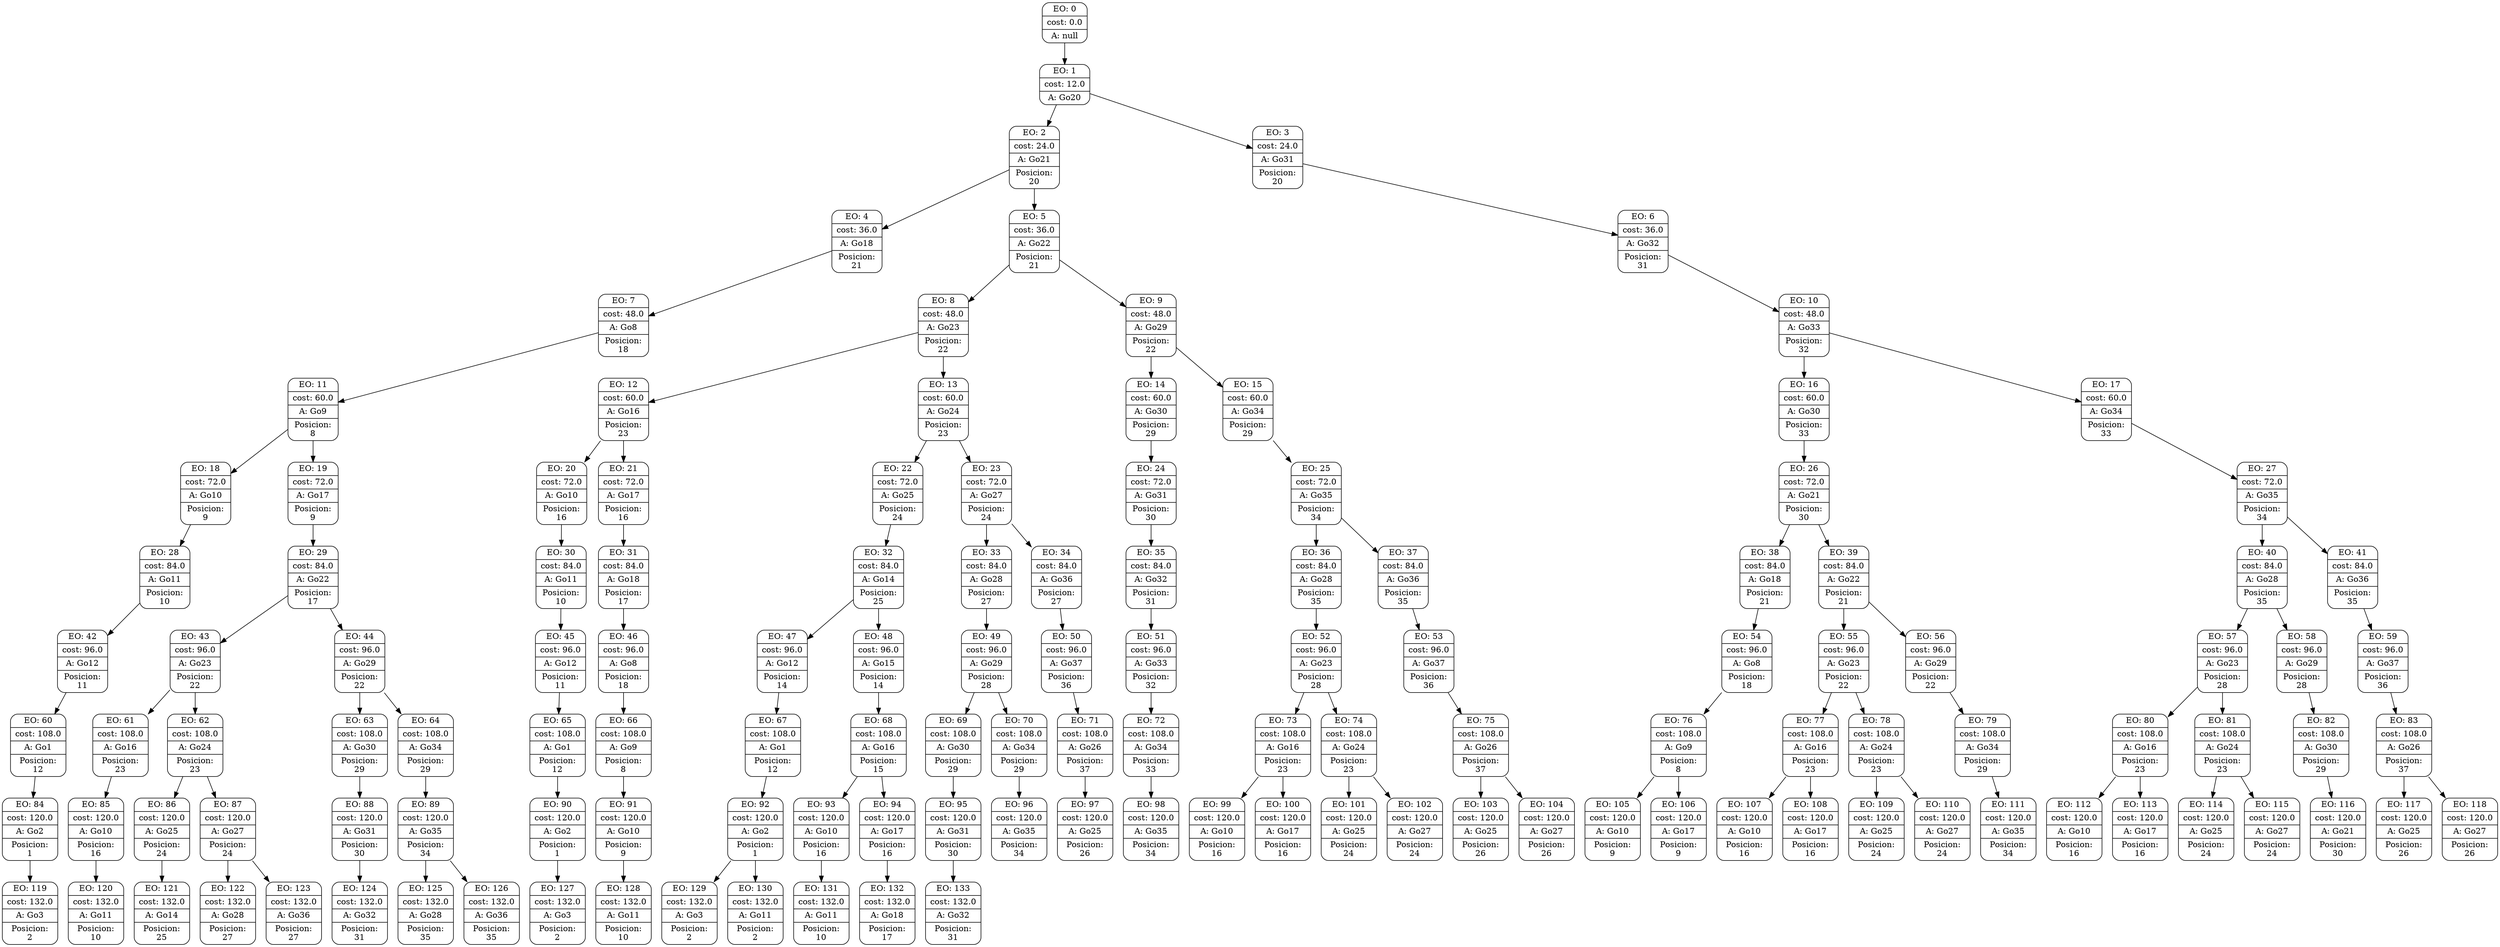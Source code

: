 digraph g {
node [shape = Mrecord];
nodo0[label="{EO: 0|cost: 0.0|A: null}"]
nodo1[label="{EO: 1|cost: 12.0|A: Go20}"]
nodo2[label="{EO: 2|cost: 24.0|A: Go21|Posicion:\n20}"]
nodo4[label="{EO: 4|cost: 36.0|A: Go18|Posicion:\n21}"]
nodo7[label="{EO: 7|cost: 48.0|A: Go8|Posicion:\n18}"]
nodo11[label="{EO: 11|cost: 60.0|A: Go9|Posicion:\n8}"]
nodo18[label="{EO: 18|cost: 72.0|A: Go10|Posicion:\n9}"]
nodo28[label="{EO: 28|cost: 84.0|A: Go11|Posicion:\n10}"]
nodo42[label="{EO: 42|cost: 96.0|A: Go12|Posicion:\n11}"]
nodo60[label="{EO: 60|cost: 108.0|A: Go1|Posicion:\n12}"]
nodo84[label="{EO: 84|cost: 120.0|A: Go2|Posicion:\n1}"]
nodo119[label="{EO: 119|cost: 132.0|A: Go3|Posicion:\n2}"]

nodo84 -> nodo119;

nodo60 -> nodo84;

nodo42 -> nodo60;

nodo28 -> nodo42;

nodo18 -> nodo28;

nodo11 -> nodo18;
nodo19[label="{EO: 19|cost: 72.0|A: Go17|Posicion:\n9}"]
nodo29[label="{EO: 29|cost: 84.0|A: Go22|Posicion:\n17}"]
nodo43[label="{EO: 43|cost: 96.0|A: Go23|Posicion:\n22}"]
nodo61[label="{EO: 61|cost: 108.0|A: Go16|Posicion:\n23}"]
nodo85[label="{EO: 85|cost: 120.0|A: Go10|Posicion:\n16}"]
nodo120[label="{EO: 120|cost: 132.0|A: Go11|Posicion:\n10}"]

nodo85 -> nodo120;

nodo61 -> nodo85;

nodo43 -> nodo61;
nodo62[label="{EO: 62|cost: 108.0|A: Go24|Posicion:\n23}"]
nodo86[label="{EO: 86|cost: 120.0|A: Go25|Posicion:\n24}"]
nodo121[label="{EO: 121|cost: 132.0|A: Go14|Posicion:\n25}"]

nodo86 -> nodo121;

nodo62 -> nodo86;
nodo87[label="{EO: 87|cost: 120.0|A: Go27|Posicion:\n24}"]
nodo122[label="{EO: 122|cost: 132.0|A: Go28|Posicion:\n27}"]

nodo87 -> nodo122;
nodo123[label="{EO: 123|cost: 132.0|A: Go36|Posicion:\n27}"]

nodo87 -> nodo123;

nodo62 -> nodo87;

nodo43 -> nodo62;

nodo29 -> nodo43;
nodo44[label="{EO: 44|cost: 96.0|A: Go29|Posicion:\n22}"]
nodo63[label="{EO: 63|cost: 108.0|A: Go30|Posicion:\n29}"]
nodo88[label="{EO: 88|cost: 120.0|A: Go31|Posicion:\n30}"]
nodo124[label="{EO: 124|cost: 132.0|A: Go32|Posicion:\n31}"]

nodo88 -> nodo124;

nodo63 -> nodo88;

nodo44 -> nodo63;
nodo64[label="{EO: 64|cost: 108.0|A: Go34|Posicion:\n29}"]
nodo89[label="{EO: 89|cost: 120.0|A: Go35|Posicion:\n34}"]
nodo125[label="{EO: 125|cost: 132.0|A: Go28|Posicion:\n35}"]

nodo89 -> nodo125;
nodo126[label="{EO: 126|cost: 132.0|A: Go36|Posicion:\n35}"]

nodo89 -> nodo126;

nodo64 -> nodo89;

nodo44 -> nodo64;

nodo29 -> nodo44;

nodo19 -> nodo29;

nodo11 -> nodo19;

nodo7 -> nodo11;

nodo4 -> nodo7;

nodo2 -> nodo4;
nodo5[label="{EO: 5|cost: 36.0|A: Go22|Posicion:\n21}"]
nodo8[label="{EO: 8|cost: 48.0|A: Go23|Posicion:\n22}"]
nodo12[label="{EO: 12|cost: 60.0|A: Go16|Posicion:\n23}"]
nodo20[label="{EO: 20|cost: 72.0|A: Go10|Posicion:\n16}"]
nodo30[label="{EO: 30|cost: 84.0|A: Go11|Posicion:\n10}"]
nodo45[label="{EO: 45|cost: 96.0|A: Go12|Posicion:\n11}"]
nodo65[label="{EO: 65|cost: 108.0|A: Go1|Posicion:\n12}"]
nodo90[label="{EO: 90|cost: 120.0|A: Go2|Posicion:\n1}"]
nodo127[label="{EO: 127|cost: 132.0|A: Go3|Posicion:\n2}"]

nodo90 -> nodo127;

nodo65 -> nodo90;

nodo45 -> nodo65;

nodo30 -> nodo45;

nodo20 -> nodo30;

nodo12 -> nodo20;
nodo21[label="{EO: 21|cost: 72.0|A: Go17|Posicion:\n16}"]
nodo31[label="{EO: 31|cost: 84.0|A: Go18|Posicion:\n17}"]
nodo46[label="{EO: 46|cost: 96.0|A: Go8|Posicion:\n18}"]
nodo66[label="{EO: 66|cost: 108.0|A: Go9|Posicion:\n8}"]
nodo91[label="{EO: 91|cost: 120.0|A: Go10|Posicion:\n9}"]
nodo128[label="{EO: 128|cost: 132.0|A: Go11|Posicion:\n10}"]

nodo91 -> nodo128;

nodo66 -> nodo91;

nodo46 -> nodo66;

nodo31 -> nodo46;

nodo21 -> nodo31;

nodo12 -> nodo21;

nodo8 -> nodo12;
nodo13[label="{EO: 13|cost: 60.0|A: Go24|Posicion:\n23}"]
nodo22[label="{EO: 22|cost: 72.0|A: Go25|Posicion:\n24}"]
nodo32[label="{EO: 32|cost: 84.0|A: Go14|Posicion:\n25}"]
nodo47[label="{EO: 47|cost: 96.0|A: Go12|Posicion:\n14}"]
nodo67[label="{EO: 67|cost: 108.0|A: Go1|Posicion:\n12}"]
nodo92[label="{EO: 92|cost: 120.0|A: Go2|Posicion:\n1}"]
nodo129[label="{EO: 129|cost: 132.0|A: Go3|Posicion:\n2}"]

nodo92 -> nodo129;
nodo130[label="{EO: 130|cost: 132.0|A: Go11|Posicion:\n2}"]

nodo92 -> nodo130;

nodo67 -> nodo92;

nodo47 -> nodo67;

nodo32 -> nodo47;
nodo48[label="{EO: 48|cost: 96.0|A: Go15|Posicion:\n14}"]
nodo68[label="{EO: 68|cost: 108.0|A: Go16|Posicion:\n15}"]
nodo93[label="{EO: 93|cost: 120.0|A: Go10|Posicion:\n16}"]
nodo131[label="{EO: 131|cost: 132.0|A: Go11|Posicion:\n10}"]

nodo93 -> nodo131;

nodo68 -> nodo93;
nodo94[label="{EO: 94|cost: 120.0|A: Go17|Posicion:\n16}"]
nodo132[label="{EO: 132|cost: 132.0|A: Go18|Posicion:\n17}"]

nodo94 -> nodo132;

nodo68 -> nodo94;

nodo48 -> nodo68;

nodo32 -> nodo48;

nodo22 -> nodo32;

nodo13 -> nodo22;
nodo23[label="{EO: 23|cost: 72.0|A: Go27|Posicion:\n24}"]
nodo33[label="{EO: 33|cost: 84.0|A: Go28|Posicion:\n27}"]
nodo49[label="{EO: 49|cost: 96.0|A: Go29|Posicion:\n28}"]
nodo69[label="{EO: 69|cost: 108.0|A: Go30|Posicion:\n29}"]
nodo95[label="{EO: 95|cost: 120.0|A: Go31|Posicion:\n30}"]
nodo133[label="{EO: 133|cost: 132.0|A: Go32|Posicion:\n31}"]

nodo95 -> nodo133;

nodo69 -> nodo95;

nodo49 -> nodo69;
nodo70[label="{EO: 70|cost: 108.0|A: Go34|Posicion:\n29}"]
nodo96[label="{EO: 96|cost: 120.0|A: Go35|Posicion:\n34}"]

nodo70 -> nodo96;

nodo49 -> nodo70;

nodo33 -> nodo49;

nodo23 -> nodo33;
nodo34[label="{EO: 34|cost: 84.0|A: Go36|Posicion:\n27}"]
nodo50[label="{EO: 50|cost: 96.0|A: Go37|Posicion:\n36}"]
nodo71[label="{EO: 71|cost: 108.0|A: Go26|Posicion:\n37}"]
nodo97[label="{EO: 97|cost: 120.0|A: Go25|Posicion:\n26}"]

nodo71 -> nodo97;

nodo50 -> nodo71;

nodo34 -> nodo50;

nodo23 -> nodo34;

nodo13 -> nodo23;

nodo8 -> nodo13;

nodo5 -> nodo8;
nodo9[label="{EO: 9|cost: 48.0|A: Go29|Posicion:\n22}"]
nodo14[label="{EO: 14|cost: 60.0|A: Go30|Posicion:\n29}"]
nodo24[label="{EO: 24|cost: 72.0|A: Go31|Posicion:\n30}"]
nodo35[label="{EO: 35|cost: 84.0|A: Go32|Posicion:\n31}"]
nodo51[label="{EO: 51|cost: 96.0|A: Go33|Posicion:\n32}"]
nodo72[label="{EO: 72|cost: 108.0|A: Go34|Posicion:\n33}"]
nodo98[label="{EO: 98|cost: 120.0|A: Go35|Posicion:\n34}"]

nodo72 -> nodo98;

nodo51 -> nodo72;

nodo35 -> nodo51;

nodo24 -> nodo35;

nodo14 -> nodo24;

nodo9 -> nodo14;
nodo15[label="{EO: 15|cost: 60.0|A: Go34|Posicion:\n29}"]
nodo25[label="{EO: 25|cost: 72.0|A: Go35|Posicion:\n34}"]
nodo36[label="{EO: 36|cost: 84.0|A: Go28|Posicion:\n35}"]
nodo52[label="{EO: 52|cost: 96.0|A: Go23|Posicion:\n28}"]
nodo73[label="{EO: 73|cost: 108.0|A: Go16|Posicion:\n23}"]
nodo99[label="{EO: 99|cost: 120.0|A: Go10|Posicion:\n16}"]

nodo73 -> nodo99;
nodo100[label="{EO: 100|cost: 120.0|A: Go17|Posicion:\n16}"]

nodo73 -> nodo100;

nodo52 -> nodo73;
nodo74[label="{EO: 74|cost: 108.0|A: Go24|Posicion:\n23}"]
nodo101[label="{EO: 101|cost: 120.0|A: Go25|Posicion:\n24}"]

nodo74 -> nodo101;
nodo102[label="{EO: 102|cost: 120.0|A: Go27|Posicion:\n24}"]

nodo74 -> nodo102;

nodo52 -> nodo74;

nodo36 -> nodo52;

nodo25 -> nodo36;
nodo37[label="{EO: 37|cost: 84.0|A: Go36|Posicion:\n35}"]
nodo53[label="{EO: 53|cost: 96.0|A: Go37|Posicion:\n36}"]
nodo75[label="{EO: 75|cost: 108.0|A: Go26|Posicion:\n37}"]
nodo103[label="{EO: 103|cost: 120.0|A: Go25|Posicion:\n26}"]

nodo75 -> nodo103;
nodo104[label="{EO: 104|cost: 120.0|A: Go27|Posicion:\n26}"]

nodo75 -> nodo104;

nodo53 -> nodo75;

nodo37 -> nodo53;

nodo25 -> nodo37;

nodo15 -> nodo25;

nodo9 -> nodo15;

nodo5 -> nodo9;

nodo2 -> nodo5;

nodo1 -> nodo2;
nodo3[label="{EO: 3|cost: 24.0|A: Go31|Posicion:\n20}"]
nodo6[label="{EO: 6|cost: 36.0|A: Go32|Posicion:\n31}"]
nodo10[label="{EO: 10|cost: 48.0|A: Go33|Posicion:\n32}"]
nodo16[label="{EO: 16|cost: 60.0|A: Go30|Posicion:\n33}"]
nodo26[label="{EO: 26|cost: 72.0|A: Go21|Posicion:\n30}"]
nodo38[label="{EO: 38|cost: 84.0|A: Go18|Posicion:\n21}"]
nodo54[label="{EO: 54|cost: 96.0|A: Go8|Posicion:\n18}"]
nodo76[label="{EO: 76|cost: 108.0|A: Go9|Posicion:\n8}"]
nodo105[label="{EO: 105|cost: 120.0|A: Go10|Posicion:\n9}"]

nodo76 -> nodo105;
nodo106[label="{EO: 106|cost: 120.0|A: Go17|Posicion:\n9}"]

nodo76 -> nodo106;

nodo54 -> nodo76;

nodo38 -> nodo54;

nodo26 -> nodo38;
nodo39[label="{EO: 39|cost: 84.0|A: Go22|Posicion:\n21}"]
nodo55[label="{EO: 55|cost: 96.0|A: Go23|Posicion:\n22}"]
nodo77[label="{EO: 77|cost: 108.0|A: Go16|Posicion:\n23}"]
nodo107[label="{EO: 107|cost: 120.0|A: Go10|Posicion:\n16}"]

nodo77 -> nodo107;
nodo108[label="{EO: 108|cost: 120.0|A: Go17|Posicion:\n16}"]

nodo77 -> nodo108;

nodo55 -> nodo77;
nodo78[label="{EO: 78|cost: 108.0|A: Go24|Posicion:\n23}"]
nodo109[label="{EO: 109|cost: 120.0|A: Go25|Posicion:\n24}"]

nodo78 -> nodo109;
nodo110[label="{EO: 110|cost: 120.0|A: Go27|Posicion:\n24}"]

nodo78 -> nodo110;

nodo55 -> nodo78;

nodo39 -> nodo55;
nodo56[label="{EO: 56|cost: 96.0|A: Go29|Posicion:\n22}"]
nodo79[label="{EO: 79|cost: 108.0|A: Go34|Posicion:\n29}"]
nodo111[label="{EO: 111|cost: 120.0|A: Go35|Posicion:\n34}"]

nodo79 -> nodo111;

nodo56 -> nodo79;

nodo39 -> nodo56;

nodo26 -> nodo39;

nodo16 -> nodo26;

nodo10 -> nodo16;
nodo17[label="{EO: 17|cost: 60.0|A: Go34|Posicion:\n33}"]
nodo27[label="{EO: 27|cost: 72.0|A: Go35|Posicion:\n34}"]
nodo40[label="{EO: 40|cost: 84.0|A: Go28|Posicion:\n35}"]
nodo57[label="{EO: 57|cost: 96.0|A: Go23|Posicion:\n28}"]
nodo80[label="{EO: 80|cost: 108.0|A: Go16|Posicion:\n23}"]
nodo112[label="{EO: 112|cost: 120.0|A: Go10|Posicion:\n16}"]

nodo80 -> nodo112;
nodo113[label="{EO: 113|cost: 120.0|A: Go17|Posicion:\n16}"]

nodo80 -> nodo113;

nodo57 -> nodo80;
nodo81[label="{EO: 81|cost: 108.0|A: Go24|Posicion:\n23}"]
nodo114[label="{EO: 114|cost: 120.0|A: Go25|Posicion:\n24}"]

nodo81 -> nodo114;
nodo115[label="{EO: 115|cost: 120.0|A: Go27|Posicion:\n24}"]

nodo81 -> nodo115;

nodo57 -> nodo81;

nodo40 -> nodo57;
nodo58[label="{EO: 58|cost: 96.0|A: Go29|Posicion:\n28}"]
nodo82[label="{EO: 82|cost: 108.0|A: Go30|Posicion:\n29}"]
nodo116[label="{EO: 116|cost: 120.0|A: Go21|Posicion:\n30}"]

nodo82 -> nodo116;

nodo58 -> nodo82;

nodo40 -> nodo58;

nodo27 -> nodo40;
nodo41[label="{EO: 41|cost: 84.0|A: Go36|Posicion:\n35}"]
nodo59[label="{EO: 59|cost: 96.0|A: Go37|Posicion:\n36}"]
nodo83[label="{EO: 83|cost: 108.0|A: Go26|Posicion:\n37}"]
nodo117[label="{EO: 117|cost: 120.0|A: Go25|Posicion:\n26}"]

nodo83 -> nodo117;
nodo118[label="{EO: 118|cost: 120.0|A: Go27|Posicion:\n26}"]

nodo83 -> nodo118;

nodo59 -> nodo83;

nodo41 -> nodo59;

nodo27 -> nodo41;

nodo17 -> nodo27;

nodo10 -> nodo17;

nodo6 -> nodo10;

nodo3 -> nodo6;

nodo1 -> nodo3;

nodo0 -> nodo1;


}